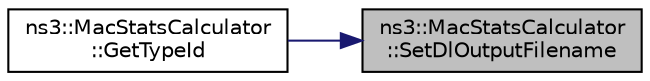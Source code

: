 digraph "ns3::MacStatsCalculator::SetDlOutputFilename"
{
 // LATEX_PDF_SIZE
  edge [fontname="Helvetica",fontsize="10",labelfontname="Helvetica",labelfontsize="10"];
  node [fontname="Helvetica",fontsize="10",shape=record];
  rankdir="RL";
  Node1 [label="ns3::MacStatsCalculator\l::SetDlOutputFilename",height=0.2,width=0.4,color="black", fillcolor="grey75", style="filled", fontcolor="black",tooltip="Set the name of the file where the downlink statistics will be stored."];
  Node1 -> Node2 [dir="back",color="midnightblue",fontsize="10",style="solid",fontname="Helvetica"];
  Node2 [label="ns3::MacStatsCalculator\l::GetTypeId",height=0.2,width=0.4,color="black", fillcolor="white", style="filled",URL="$classns3_1_1_mac_stats_calculator.html#ae1308fec317465b6251beb591a6fb330",tooltip="Register this type."];
}
